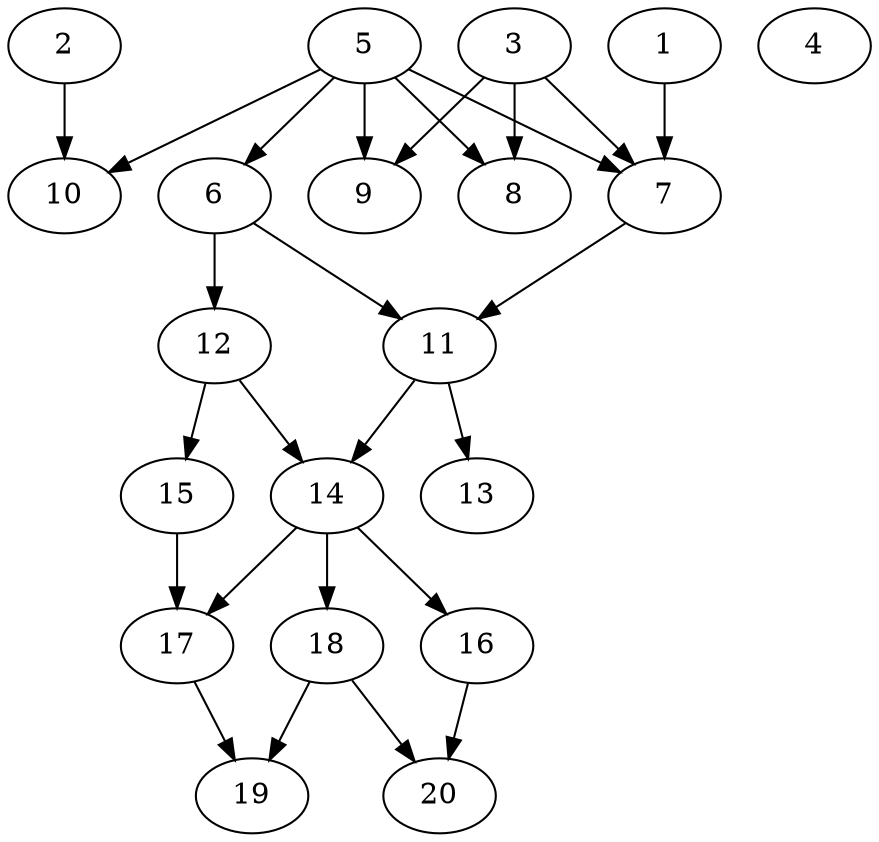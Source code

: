 // DAG automatically generated by daggen at Tue Jul 23 14:22:50 2019
// ./daggen --dot -n 20 --ccr 0.3 --fat 0.5 --regular 0.5 --density 0.6 --mindata 5242880 --maxdata 52428800 
digraph G {
  1 [size="120320000", alpha="0.09", expect_size="36096000"] 
  1 -> 7 [size ="36096000"]
  2 [size="72024747", alpha="0.12", expect_size="21607424"] 
  2 -> 10 [size ="21607424"]
  3 [size="53698560", alpha="0.10", expect_size="16109568"] 
  3 -> 7 [size ="16109568"]
  3 -> 8 [size ="16109568"]
  3 -> 9 [size ="16109568"]
  4 [size="112445440", alpha="0.03", expect_size="33733632"] 
  5 [size="171205973", alpha="0.11", expect_size="51361792"] 
  5 -> 6 [size ="51361792"]
  5 -> 7 [size ="51361792"]
  5 -> 8 [size ="51361792"]
  5 -> 9 [size ="51361792"]
  5 -> 10 [size ="51361792"]
  6 [size="47196160", alpha="0.08", expect_size="14158848"] 
  6 -> 11 [size ="14158848"]
  6 -> 12 [size ="14158848"]
  7 [size="18046293", alpha="0.12", expect_size="5413888"] 
  7 -> 11 [size ="5413888"]
  8 [size="86876160", alpha="0.04", expect_size="26062848"] 
  9 [size="50793813", alpha="0.03", expect_size="15238144"] 
  10 [size="76240213", alpha="0.10", expect_size="22872064"] 
  11 [size="34863787", alpha="0.12", expect_size="10459136"] 
  11 -> 13 [size ="10459136"]
  11 -> 14 [size ="10459136"]
  12 [size="108544000", alpha="0.17", expect_size="32563200"] 
  12 -> 14 [size ="32563200"]
  12 -> 15 [size ="32563200"]
  13 [size="49298773", alpha="0.16", expect_size="14789632"] 
  14 [size="124805120", alpha="0.18", expect_size="37441536"] 
  14 -> 16 [size ="37441536"]
  14 -> 17 [size ="37441536"]
  14 -> 18 [size ="37441536"]
  15 [size="150091093", alpha="0.10", expect_size="45027328"] 
  15 -> 17 [size ="45027328"]
  16 [size="79366827", alpha="0.05", expect_size="23810048"] 
  16 -> 20 [size ="23810048"]
  17 [size="139933013", alpha="0.05", expect_size="41979904"] 
  17 -> 19 [size ="41979904"]
  18 [size="77834240", alpha="0.19", expect_size="23350272"] 
  18 -> 19 [size ="23350272"]
  18 -> 20 [size ="23350272"]
  19 [size="112592213", alpha="0.09", expect_size="33777664"] 
  20 [size="133737813", alpha="0.08", expect_size="40121344"] 
}
